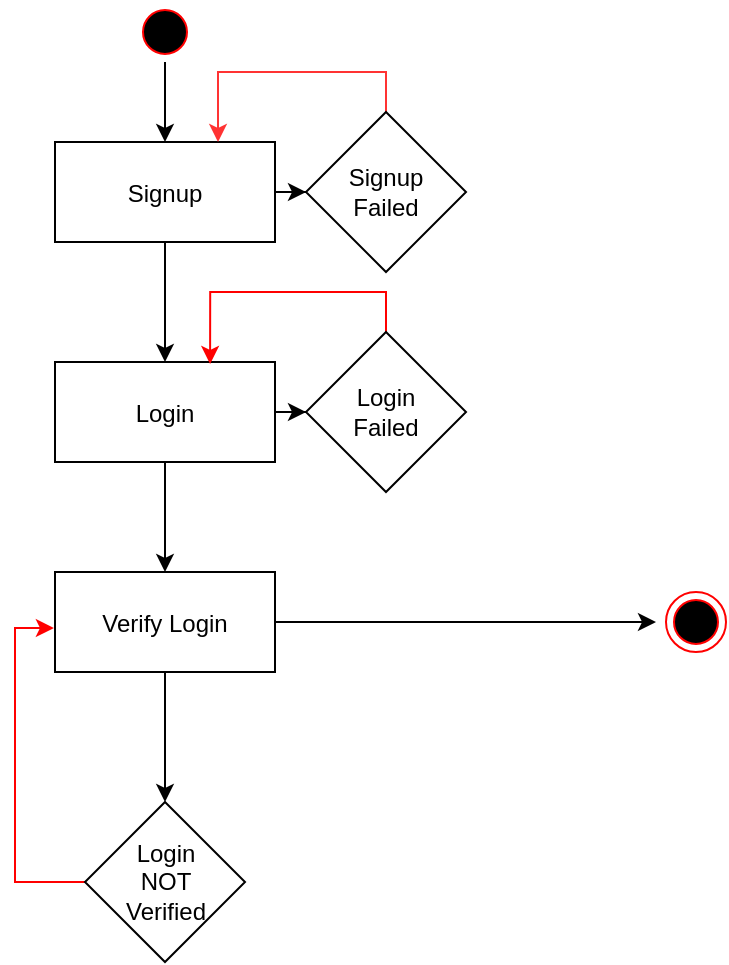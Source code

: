 <mxfile version="21.0.2" type="github">
  <diagram name="Page-1" id="e7e014a7-5840-1c2e-5031-d8a46d1fe8dd">
    <mxGraphModel dx="1600" dy="795" grid="1" gridSize="10" guides="1" tooltips="1" connect="1" arrows="1" fold="1" page="1" pageScale="1" pageWidth="1169" pageHeight="826" background="none" math="0" shadow="0">
      <root>
        <mxCell id="0" />
        <mxCell id="1" parent="0" />
        <mxCell id="anHry-vpl7FJ9HDEYVJr-39" style="edgeStyle=orthogonalEdgeStyle;rounded=0;orthogonalLoop=1;jettySize=auto;html=1;" parent="1" source="anHry-vpl7FJ9HDEYVJr-49" edge="1">
          <mxGeometry relative="1" as="geometry">
            <mxPoint x="525" y="478" as="targetPoint" />
          </mxGeometry>
        </mxCell>
        <mxCell id="anHry-vpl7FJ9HDEYVJr-40" value="" style="edgeStyle=orthogonalEdgeStyle;rounded=0;orthogonalLoop=1;jettySize=auto;html=1;" parent="1" source="anHry-vpl7FJ9HDEYVJr-41" target="anHry-vpl7FJ9HDEYVJr-44" edge="1">
          <mxGeometry relative="1" as="geometry" />
        </mxCell>
        <mxCell id="anHry-vpl7FJ9HDEYVJr-41" value="" style="ellipse;shape=startState;fillColor=#000000;strokeColor=#ff0000;" parent="1" vertex="1">
          <mxGeometry x="264.5" y="168" width="30" height="30" as="geometry" />
        </mxCell>
        <mxCell id="anHry-vpl7FJ9HDEYVJr-42" value="" style="edgeStyle=orthogonalEdgeStyle;rounded=0;orthogonalLoop=1;jettySize=auto;html=1;" parent="1" source="anHry-vpl7FJ9HDEYVJr-44" target="anHry-vpl7FJ9HDEYVJr-47" edge="1">
          <mxGeometry relative="1" as="geometry" />
        </mxCell>
        <mxCell id="anHry-vpl7FJ9HDEYVJr-43" value="" style="edgeStyle=orthogonalEdgeStyle;rounded=0;orthogonalLoop=1;jettySize=auto;html=1;" parent="1" source="anHry-vpl7FJ9HDEYVJr-44" target="anHry-vpl7FJ9HDEYVJr-55" edge="1">
          <mxGeometry relative="1" as="geometry" />
        </mxCell>
        <mxCell id="anHry-vpl7FJ9HDEYVJr-44" value="Signup" style="" parent="1" vertex="1">
          <mxGeometry x="224.5" y="238" width="110" height="50" as="geometry" />
        </mxCell>
        <mxCell id="anHry-vpl7FJ9HDEYVJr-45" value="" style="edgeStyle=orthogonalEdgeStyle;rounded=0;orthogonalLoop=1;jettySize=auto;html=1;" parent="1" source="anHry-vpl7FJ9HDEYVJr-47" target="anHry-vpl7FJ9HDEYVJr-49" edge="1">
          <mxGeometry relative="1" as="geometry" />
        </mxCell>
        <mxCell id="anHry-vpl7FJ9HDEYVJr-46" value="" style="edgeStyle=orthogonalEdgeStyle;rounded=0;orthogonalLoop=1;jettySize=auto;html=1;" parent="1" source="anHry-vpl7FJ9HDEYVJr-47" target="anHry-vpl7FJ9HDEYVJr-53" edge="1">
          <mxGeometry relative="1" as="geometry" />
        </mxCell>
        <mxCell id="anHry-vpl7FJ9HDEYVJr-47" value="Login" style="" parent="1" vertex="1">
          <mxGeometry x="224.5" y="348" width="110" height="50" as="geometry" />
        </mxCell>
        <mxCell id="anHry-vpl7FJ9HDEYVJr-48" value="" style="edgeStyle=orthogonalEdgeStyle;rounded=0;orthogonalLoop=1;jettySize=auto;html=1;" parent="1" source="anHry-vpl7FJ9HDEYVJr-49" target="anHry-vpl7FJ9HDEYVJr-51" edge="1">
          <mxGeometry relative="1" as="geometry" />
        </mxCell>
        <mxCell id="anHry-vpl7FJ9HDEYVJr-49" value="Verify Login" style="" parent="1" vertex="1">
          <mxGeometry x="224.5" y="453" width="110" height="50" as="geometry" />
        </mxCell>
        <mxCell id="anHry-vpl7FJ9HDEYVJr-50" style="edgeStyle=orthogonalEdgeStyle;rounded=0;orthogonalLoop=1;jettySize=auto;html=1;exitX=0;exitY=0.5;exitDx=0;exitDy=0;entryX=-0.005;entryY=0.56;entryDx=0;entryDy=0;entryPerimeter=0;strokeColor=#FF0000;" parent="1" source="anHry-vpl7FJ9HDEYVJr-51" target="anHry-vpl7FJ9HDEYVJr-49" edge="1">
          <mxGeometry relative="1" as="geometry" />
        </mxCell>
        <mxCell id="anHry-vpl7FJ9HDEYVJr-51" value="&lt;div&gt;Login&lt;/div&gt;&lt;div&gt;NOT&lt;/div&gt;&lt;div&gt;Verified&lt;br&gt;&lt;/div&gt;" style="rhombus;whiteSpace=wrap;html=1;fillColor=rgb(255, 255, 255);" parent="1" vertex="1">
          <mxGeometry x="239.5" y="568" width="80" height="80" as="geometry" />
        </mxCell>
        <mxCell id="anHry-vpl7FJ9HDEYVJr-52" style="edgeStyle=orthogonalEdgeStyle;rounded=0;orthogonalLoop=1;jettySize=auto;html=1;exitX=0.5;exitY=0;exitDx=0;exitDy=0;entryX=0.705;entryY=0.02;entryDx=0;entryDy=0;entryPerimeter=0;strokeColor=#FF0000;" parent="1" source="anHry-vpl7FJ9HDEYVJr-53" target="anHry-vpl7FJ9HDEYVJr-47" edge="1">
          <mxGeometry relative="1" as="geometry" />
        </mxCell>
        <mxCell id="anHry-vpl7FJ9HDEYVJr-53" value="&lt;div&gt;Login&lt;/div&gt;&lt;div&gt;Failed&lt;br&gt;&lt;/div&gt;" style="rhombus;whiteSpace=wrap;html=1;fillColor=rgb(255, 255, 255);" parent="1" vertex="1">
          <mxGeometry x="350" y="333" width="80" height="80" as="geometry" />
        </mxCell>
        <mxCell id="anHry-vpl7FJ9HDEYVJr-54" style="edgeStyle=orthogonalEdgeStyle;rounded=0;orthogonalLoop=1;jettySize=auto;html=1;exitX=0.5;exitY=0;exitDx=0;exitDy=0;entryX=0.741;entryY=0;entryDx=0;entryDy=0;entryPerimeter=0;strokeColor=#FF3333;" parent="1" source="anHry-vpl7FJ9HDEYVJr-55" target="anHry-vpl7FJ9HDEYVJr-44" edge="1">
          <mxGeometry relative="1" as="geometry" />
        </mxCell>
        <mxCell id="anHry-vpl7FJ9HDEYVJr-55" value="&lt;div&gt;Signup&lt;/div&gt;&lt;div&gt;Failed&lt;br&gt;&lt;/div&gt;" style="rhombus;whiteSpace=wrap;html=1;fillColor=rgb(255, 255, 255);" parent="1" vertex="1">
          <mxGeometry x="350" y="223" width="80" height="80" as="geometry" />
        </mxCell>
        <mxCell id="anHry-vpl7FJ9HDEYVJr-71" value="" style="ellipse;shape=endState;fillColor=#000000;strokeColor=#ff0000" parent="1" vertex="1">
          <mxGeometry x="530" y="463" width="30" height="30" as="geometry" />
        </mxCell>
      </root>
    </mxGraphModel>
  </diagram>
</mxfile>
